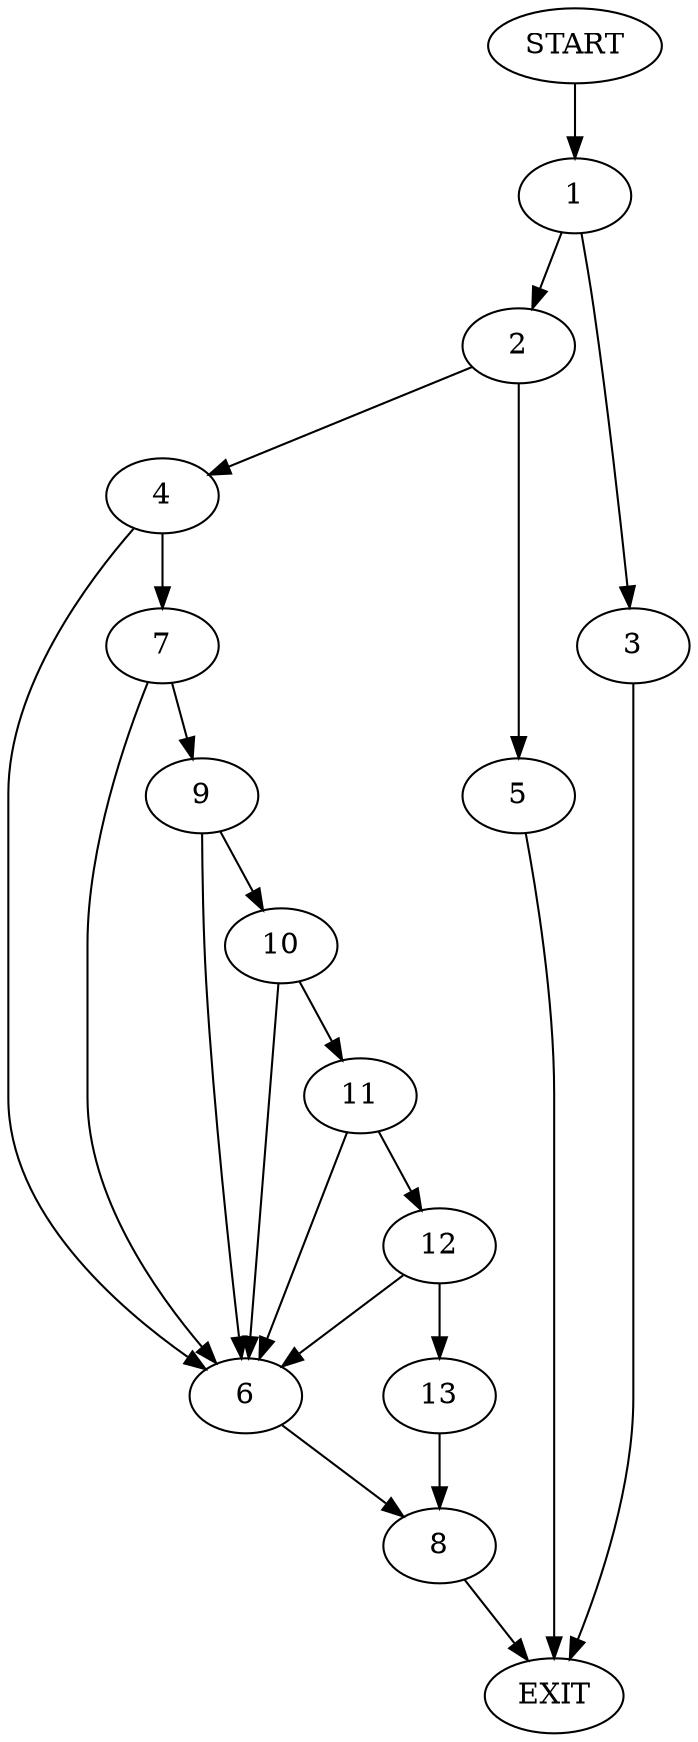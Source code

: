 digraph {
0 [label="START"]
14 [label="EXIT"]
0 -> 1
1 -> 2
1 -> 3
2 -> 4
2 -> 5
3 -> 14
4 -> 6
4 -> 7
5 -> 14
6 -> 8
7 -> 9
7 -> 6
9 -> 10
9 -> 6
10 -> 6
10 -> 11
11 -> 12
11 -> 6
12 -> 6
12 -> 13
13 -> 8
8 -> 14
}
